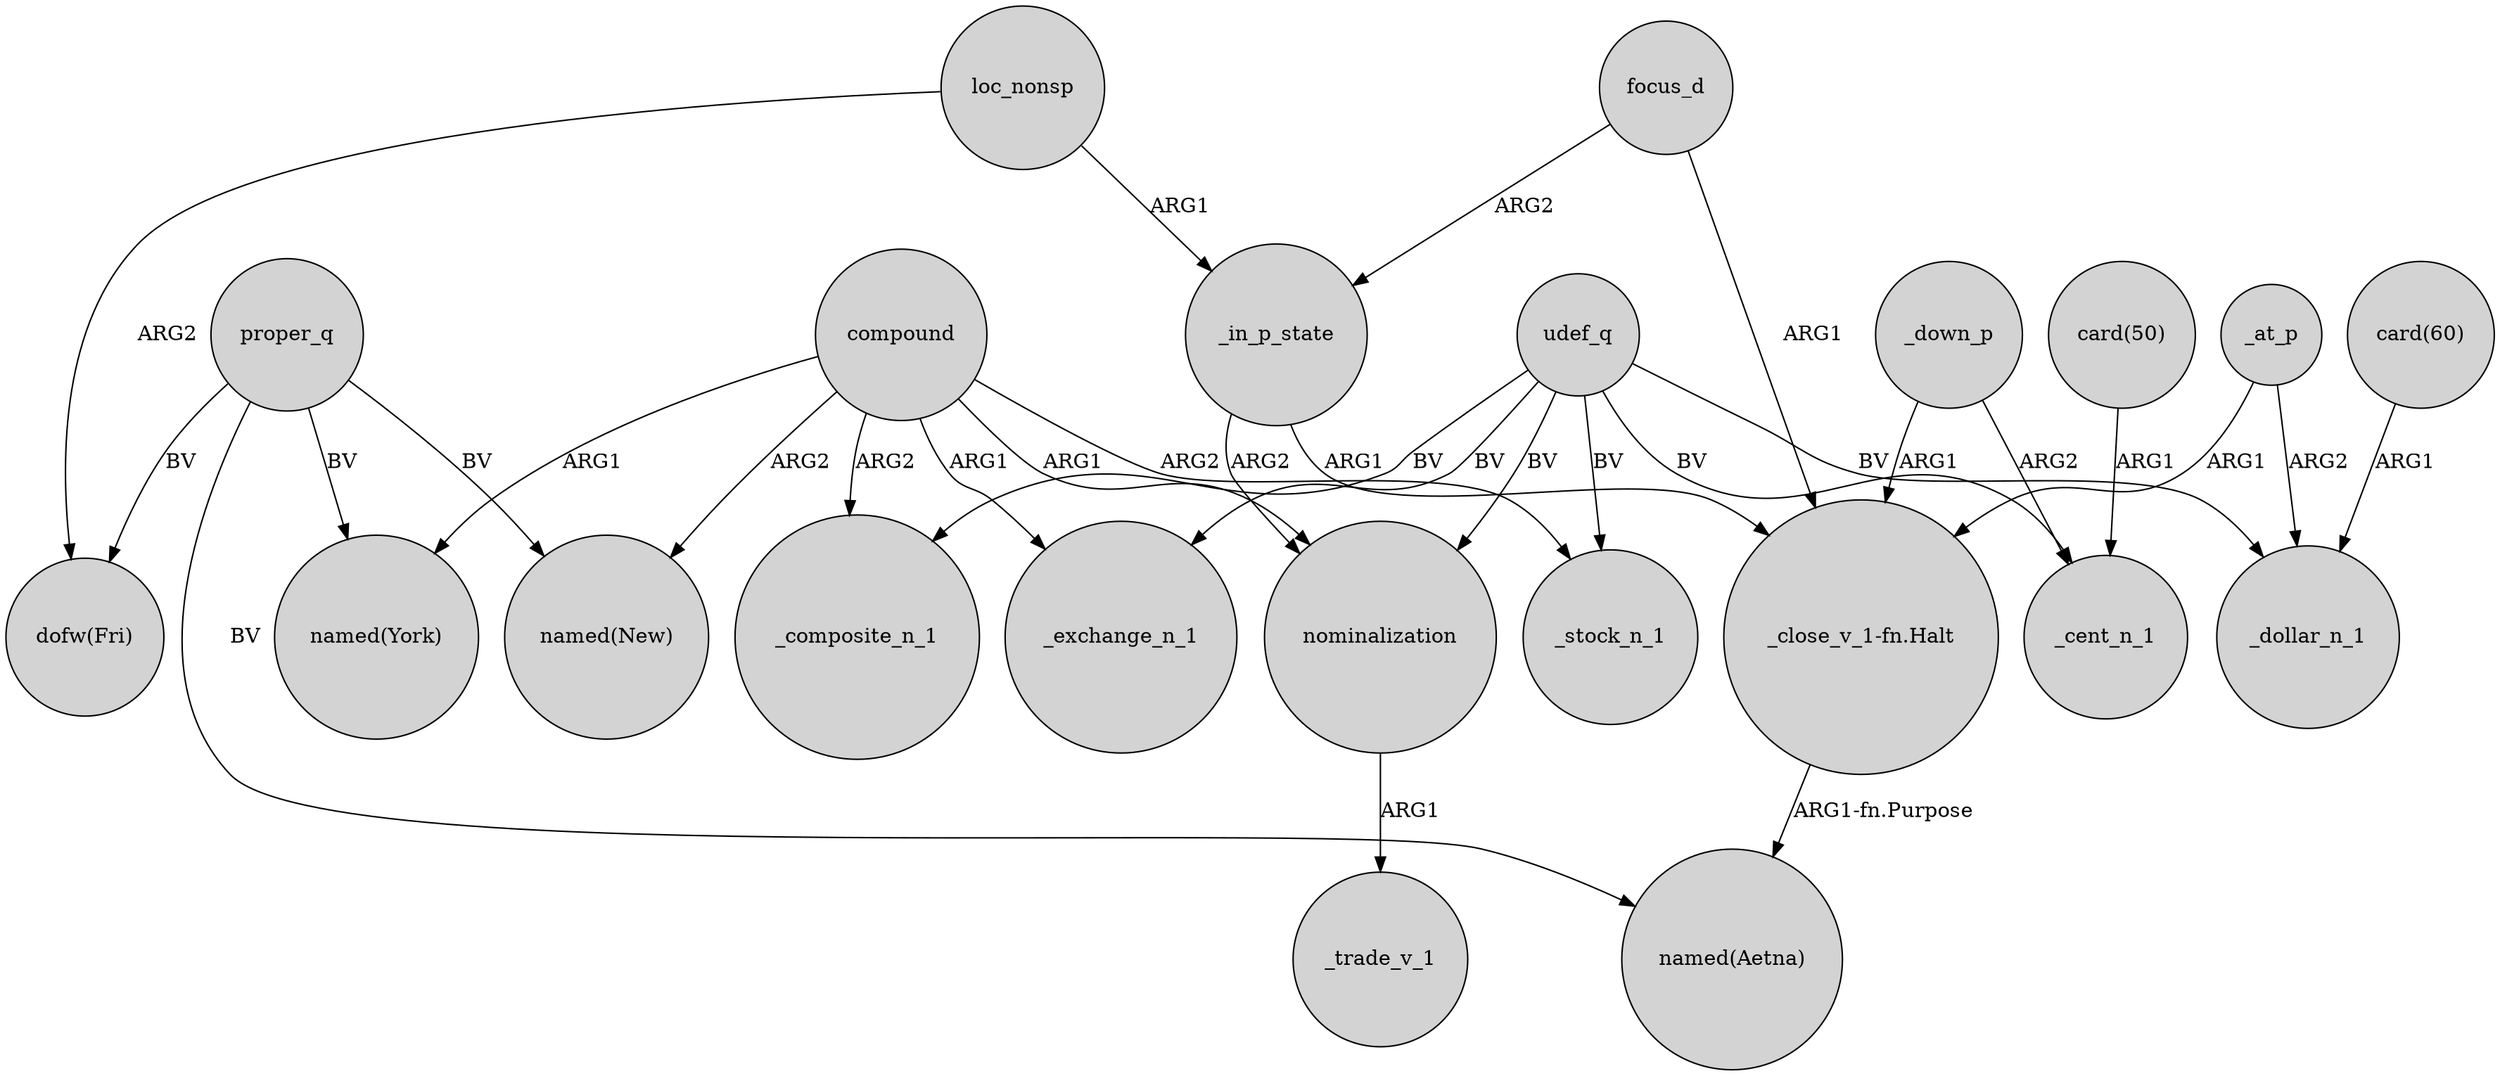 digraph {
	node [shape=circle style=filled]
	_in_p_state -> nominalization [label=ARG2]
	focus_d -> "_close_v_1-fn.Halt" [label=ARG1]
	focus_d -> _in_p_state [label=ARG2]
	proper_q -> "dofw(Fri)" [label=BV]
	_in_p_state -> "_close_v_1-fn.Halt" [label=ARG1]
	_down_p -> "_close_v_1-fn.Halt" [label=ARG1]
	compound -> "named(New)" [label=ARG2]
	_down_p -> _cent_n_1 [label=ARG2]
	loc_nonsp -> "dofw(Fri)" [label=ARG2]
	proper_q -> "named(New)" [label=BV]
	udef_q -> nominalization [label=BV]
	udef_q -> _exchange_n_1 [label=BV]
	udef_q -> _cent_n_1 [label=BV]
	compound -> _exchange_n_1 [label=ARG1]
	proper_q -> "named(York)" [label=BV]
	"_close_v_1-fn.Halt" -> "named(Aetna)" [label="ARG1-fn.Purpose"]
	compound -> nominalization [label=ARG1]
	proper_q -> "named(Aetna)" [label=BV]
	udef_q -> _stock_n_1 [label=BV]
	_at_p -> _dollar_n_1 [label=ARG2]
	_at_p -> "_close_v_1-fn.Halt" [label=ARG1]
	compound -> _stock_n_1 [label=ARG2]
	udef_q -> _dollar_n_1 [label=BV]
	"card(50)" -> _cent_n_1 [label=ARG1]
	udef_q -> _composite_n_1 [label=BV]
	compound -> "named(York)" [label=ARG1]
	compound -> _composite_n_1 [label=ARG2]
	loc_nonsp -> _in_p_state [label=ARG1]
	nominalization -> _trade_v_1 [label=ARG1]
	"card(60)" -> _dollar_n_1 [label=ARG1]
}
